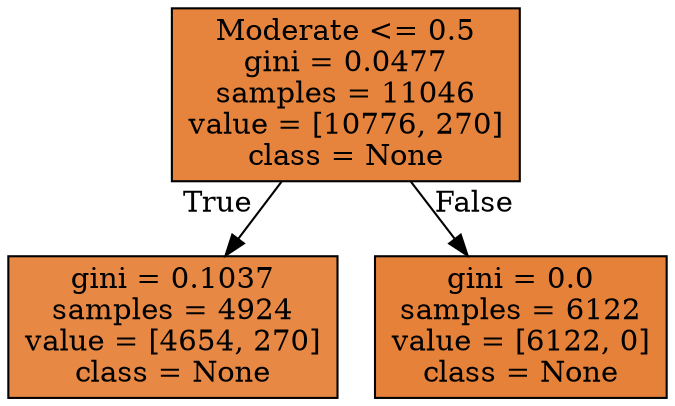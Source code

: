 digraph Tree {
node [shape=box, style="filled", color="black"] ;
0 [label="Moderate <= 0.5\ngini = 0.0477\nsamples = 11046\nvalue = [10776, 270]\nclass = None", fillcolor="#e58139f9"] ;
1 [label="gini = 0.1037\nsamples = 4924\nvalue = [4654, 270]\nclass = None", fillcolor="#e58139f0"] ;
0 -> 1 [labeldistance=2.5, labelangle=45, headlabel="True"] ;
2 [label="gini = 0.0\nsamples = 6122\nvalue = [6122, 0]\nclass = None", fillcolor="#e58139ff"] ;
0 -> 2 [labeldistance=2.5, labelangle=-45, headlabel="False"] ;
}